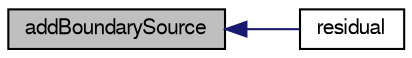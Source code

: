 digraph "addBoundarySource"
{
  bgcolor="transparent";
  edge [fontname="FreeSans",fontsize="10",labelfontname="FreeSans",labelfontsize="10"];
  node [fontname="FreeSans",fontsize="10",shape=record];
  rankdir="LR";
  Node1 [label="addBoundarySource",height=0.2,width=0.4,color="black", fillcolor="grey75", style="filled" fontcolor="black"];
  Node1 -> Node2 [dir="back",color="midnightblue",fontsize="10",style="solid",fontname="FreeSans"];
  Node2 [label="residual",height=0.2,width=0.4,color="black",URL="$a00850.html#a4a74ee25a4d4e355df76ce3081cacc41",tooltip="Return the matrix residual. "];
}
